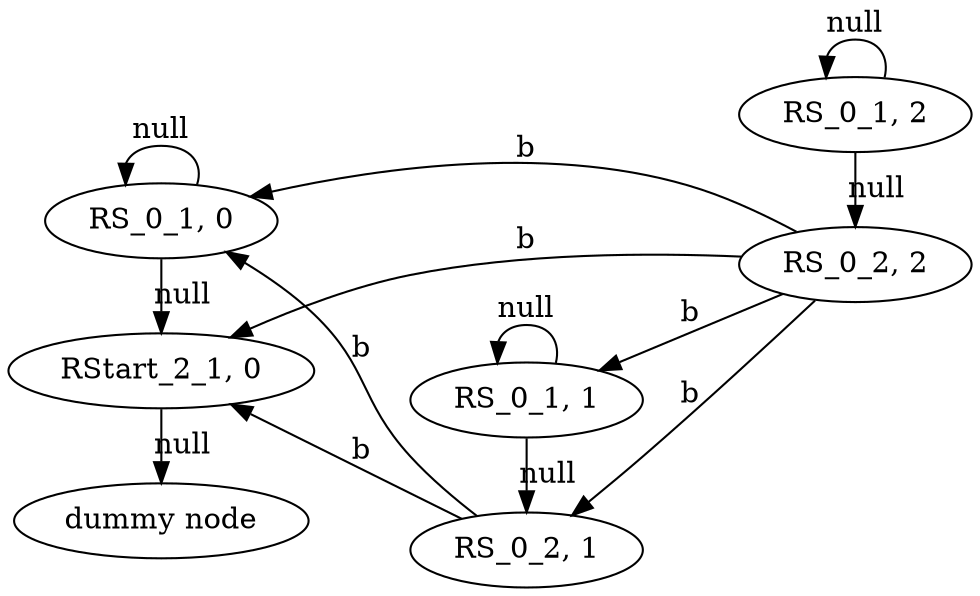 digraph GSS {
    rankdir=RL
    0 [label="dummy node"]
    1 [label="RStart_2_1, 0"]
    1 -> 0 [label="null"]
    2 [label="RS_0_1, 0"]
    2 -> 1 [label="null"]
    2 -> 2 [label="null"]
    3 [label="RS_0_2, 1"]
    3 -> 1 [label="b"]
    3 -> 2 [label="b"]
    4 [label="RS_0_1, 1"]
    4 -> 3 [label="null"]
    4 -> 4 [label="null"]
    5 [label="RS_0_2, 2"]
    5 -> 1 [label="b"]
    5 -> 2 [label="b"]
    5 -> 3 [label="b"]
    5 -> 4 [label="b"]
    6 [label="RS_0_1, 2"]
    6 -> 5 [label="null"]
    6 -> 6 [label="null"]
    {rank=same; 2 1 0}
    {rank=same; 4 3}
    {rank=same; 6 5}
}
